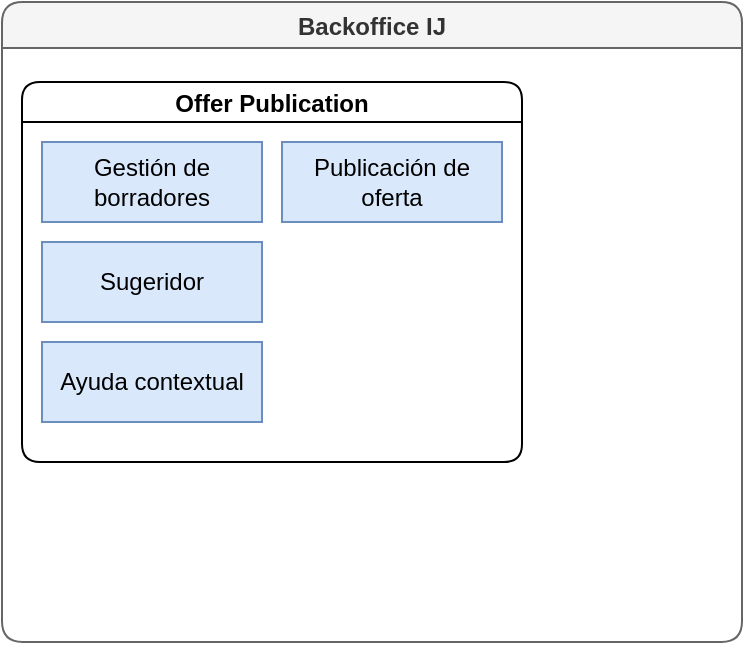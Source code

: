 <mxfile version="14.4.7" type="github">
  <diagram id="HzWzBV-Ko5Qif99Qbhxo" name="Page-1">
    <mxGraphModel dx="1426" dy="794" grid="1" gridSize="10" guides="1" tooltips="1" connect="1" arrows="1" fold="1" page="1" pageScale="1" pageWidth="1654" pageHeight="1169" math="0" shadow="0">
      <root>
        <mxCell id="0" />
        <mxCell id="1" parent="0" />
        <mxCell id="RJGHtjczU68DZFsb8425-1" value="Backoffice IJ" style="swimlane;fillColor=#f5f5f5;strokeColor=#666666;fontColor=#333333;rounded=1;" vertex="1" parent="1">
          <mxGeometry x="60" y="40" width="370" height="320" as="geometry" />
        </mxCell>
        <mxCell id="RJGHtjczU68DZFsb8425-2" value="Offer Publication" style="swimlane;startSize=20;rounded=1;" vertex="1" parent="RJGHtjczU68DZFsb8425-1">
          <mxGeometry x="10" y="40" width="250" height="190" as="geometry">
            <mxRectangle x="10" y="40" width="130" height="20" as="alternateBounds" />
          </mxGeometry>
        </mxCell>
        <UserObject label="Gestión de borradores" treeRoot="1" id="RJGHtjczU68DZFsb8425-3">
          <mxCell style="whiteSpace=wrap;html=1;align=center;treeFolding=1;treeMoving=1;newEdgeStyle={&quot;edgeStyle&quot;:&quot;elbowEdgeStyle&quot;,&quot;startArrow&quot;:&quot;none&quot;,&quot;endArrow&quot;:&quot;none&quot;};fillColor=#dae8fc;strokeColor=#6c8ebf;" vertex="1" collapsed="1" parent="RJGHtjczU68DZFsb8425-2">
            <mxGeometry x="10" y="30" width="110" height="40" as="geometry" />
          </mxCell>
        </UserObject>
        <UserObject label="Sugeridor" treeRoot="1" id="RJGHtjczU68DZFsb8425-4">
          <mxCell style="whiteSpace=wrap;html=1;align=center;treeFolding=1;treeMoving=1;newEdgeStyle={&quot;edgeStyle&quot;:&quot;elbowEdgeStyle&quot;,&quot;startArrow&quot;:&quot;none&quot;,&quot;endArrow&quot;:&quot;none&quot;};fillColor=#dae8fc;strokeColor=#6c8ebf;" vertex="1" collapsed="1" parent="RJGHtjczU68DZFsb8425-2">
            <mxGeometry x="10" y="80" width="110" height="40" as="geometry" />
          </mxCell>
        </UserObject>
        <UserObject label="Ayuda contextual" treeRoot="1" id="RJGHtjczU68DZFsb8425-5">
          <mxCell style="whiteSpace=wrap;html=1;align=center;treeFolding=1;treeMoving=1;newEdgeStyle={&quot;edgeStyle&quot;:&quot;elbowEdgeStyle&quot;,&quot;startArrow&quot;:&quot;none&quot;,&quot;endArrow&quot;:&quot;none&quot;};fillColor=#dae8fc;strokeColor=#6c8ebf;" vertex="1" collapsed="1" parent="RJGHtjczU68DZFsb8425-2">
            <mxGeometry x="10" y="130" width="110" height="40" as="geometry" />
          </mxCell>
        </UserObject>
        <UserObject label="Publicación de oferta" treeRoot="1" id="RJGHtjczU68DZFsb8425-6">
          <mxCell style="whiteSpace=wrap;html=1;align=center;treeFolding=1;treeMoving=1;newEdgeStyle={&quot;edgeStyle&quot;:&quot;elbowEdgeStyle&quot;,&quot;startArrow&quot;:&quot;none&quot;,&quot;endArrow&quot;:&quot;none&quot;};fillColor=#dae8fc;strokeColor=#6c8ebf;" vertex="1" collapsed="1" parent="RJGHtjczU68DZFsb8425-2">
            <mxGeometry x="130" y="30" width="110" height="40" as="geometry" />
          </mxCell>
        </UserObject>
      </root>
    </mxGraphModel>
  </diagram>
</mxfile>
